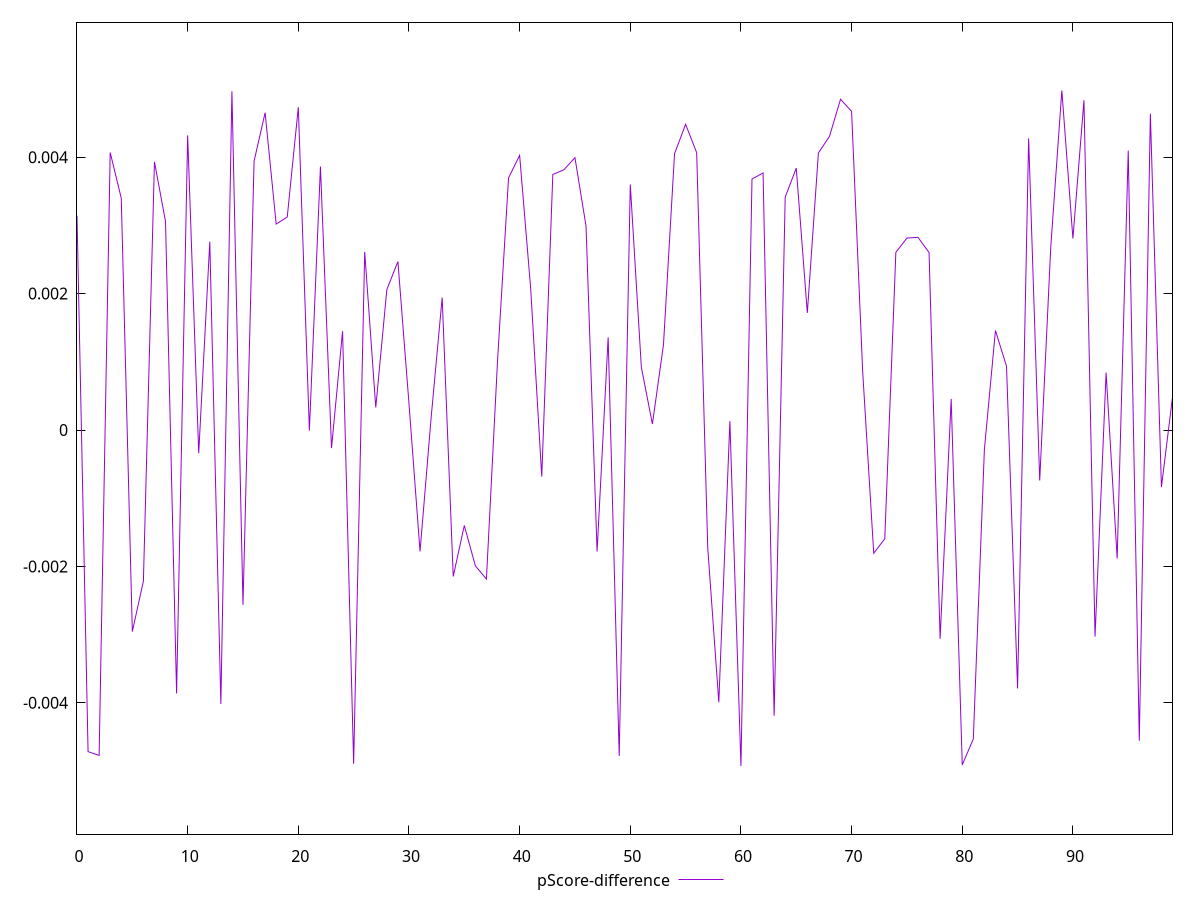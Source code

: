 reset

$pScoreDifference <<EOF
0 0.0031422818675758135
1 -0.004715960946797271
2 -0.004771583041289884
3 0.004068708456504866
4 0.0033980470529026974
5 -0.0029552084300119574
6 -0.0022159211212944285
7 0.00393115711910097
8 0.0030570286388149626
9 -0.0038624076258817475
10 0.004318934173394018
11 -0.0003401338016413291
12 0.0027608537972872993
13 -0.004017205631192233
14 0.004965307787138773
15 -0.002564569150369289
16 0.003939360876682008
17 0.004652399658450768
18 0.0030193322820774027
19 0.0031226689610575065
20 0.00473177643390521
21 -0.000008397472344823242
22 0.003862385184586481
23 -0.0002656871237206593
24 0.001448787850628852
25 -0.004892949761587051
26 0.002611065204592089
27 0.0003310721162966823
28 0.0020588089154569555
29 0.0024690723849069007
30 0.0003885210735596889
31 -0.0017801824481482598
32 0.00017529372856461833
33 0.0019409133589259886
34 -0.0021474599182236265
35 -0.0013995854728170443
36 -0.0019914540086123367
37 -0.002185277143467279
38 0.0010037166716058143
39 0.003696743522626944
40 0.004026688073210161
41 0.0020725495831730445
42 -0.0006829928579409339
43 0.0037466828390313456
44 0.0038158238108525477
45 0.00399285151080675
46 0.0029912660910176303
47 -0.0017810165858324067
48 0.001358435826969595
49 -0.004778268531495655
50 0.0035994713980366244
51 0.0009203910617061606
52 0.00008773789888971706
53 0.001250815041475395
54 0.004051482309549659
55 0.004481969436141986
56 0.004065784718362719
57 -0.0017254769097487799
58 -0.00399134407546109
59 0.0001299455949481665
60 -0.004925258784630682
61 0.003679925016629837
62 0.003769169996140631
63 -0.004190614987524266
64 0.003414583921930059
65 0.0038395441607407266
66 0.0017169202693898544
67 0.004061623751063559
68 0.004304575817042577
69 0.004848994984356203
70 0.004671679889408753
71 0.0008627506934673068
72 -0.0018069894480949866
73 -0.0015943208289437294
74 0.002605112373852414
75 0.0028137923744069315
76 0.002824508329503428
77 0.0026026728334311855
78 -0.003060937497267213
79 0.0004547238559937661
80 -0.004910229187151449
81 -0.004530404192149007
82 -0.00028786217446774565
83 0.0014577490811873428
84 0.0009352418172478005
85 -0.00378870792379149
86 0.004275841819481596
87 -0.0007409359794201542
88 0.002683821933768593
89 0.004977662870547794
90 0.002808245779420182
91 0.00483441925328254
92 -0.0030290234724171805
93 0.0008409402167177671
94 -0.0018842457622121334
95 0.004096290314010376
96 -0.0045558475742990545
97 0.004638149428217941
98 -0.0008370894668255913
99 0.00048073013934180064
EOF

set key outside below
set xrange [0:99]
set yrange [-0.005925258784630682:0.005977662870547794]
set trange [-0.005925258784630682:0.005977662870547794]
set terminal svg size 640, 500 enhanced background rgb 'white'
set output "report_00015_2021-02-09T16-11-33.973Z/first-contentful-paint/samples/pages+cached+noadtech+nomedia+nocss/pScore-difference/values.svg"

plot $pScoreDifference title "pScore-difference" with line

reset
